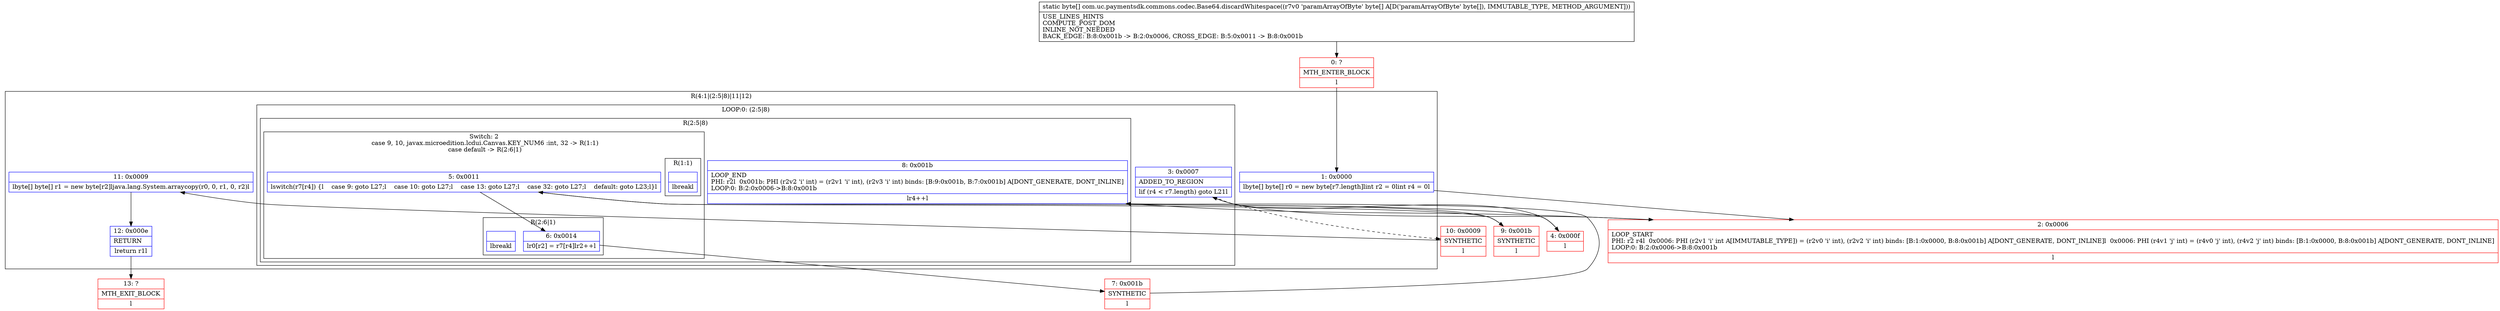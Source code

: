 digraph "CFG forcom.uc.paymentsdk.commons.codec.Base64.discardWhitespace([B)[B" {
subgraph cluster_Region_1166180728 {
label = "R(4:1|(2:5|8)|11|12)";
node [shape=record,color=blue];
Node_1 [shape=record,label="{1\:\ 0x0000|lbyte[] byte[] r0 = new byte[r7.length]lint r2 = 0lint r4 = 0l}"];
subgraph cluster_LoopRegion_903714034 {
label = "LOOP:0: (2:5|8)";
node [shape=record,color=blue];
Node_3 [shape=record,label="{3\:\ 0x0007|ADDED_TO_REGION\l|lif (r4 \< r7.length) goto L21l}"];
subgraph cluster_Region_856208523 {
label = "R(2:5|8)";
node [shape=record,color=blue];
subgraph cluster_SwitchRegion_1657830099 {
label = "Switch: 2
 case 9, 10, javax.microedition.lcdui.Canvas.KEY_NUM6 :int, 32 -> R(1:1)
 case default -> R(2:6|1)";
node [shape=record,color=blue];
Node_5 [shape=record,label="{5\:\ 0x0011|lswitch(r7[r4]) \{l    case 9: goto L27;l    case 10: goto L27;l    case 13: goto L27;l    case 32: goto L27;l    default: goto L23;l\}l}"];
subgraph cluster_Region_1320942578 {
label = "R(1:1)";
node [shape=record,color=blue];
Node_InsnContainer_619641681 [shape=record,label="{|lbreakl}"];
}
subgraph cluster_Region_175873653 {
label = "R(2:6|1)";
node [shape=record,color=blue];
Node_6 [shape=record,label="{6\:\ 0x0014|lr0[r2] = r7[r4]lr2++l}"];
Node_InsnContainer_979546546 [shape=record,label="{|lbreakl}"];
}
}
Node_8 [shape=record,label="{8\:\ 0x001b|LOOP_END\lPHI: r2l  0x001b: PHI (r2v2 'i' int) = (r2v1 'i' int), (r2v3 'i' int) binds: [B:9:0x001b, B:7:0x001b] A[DONT_GENERATE, DONT_INLINE]\lLOOP:0: B:2:0x0006\-\>B:8:0x001b\l|lr4++l}"];
}
}
Node_11 [shape=record,label="{11\:\ 0x0009|lbyte[] byte[] r1 = new byte[r2]ljava.lang.System.arraycopy(r0, 0, r1, 0, r2)l}"];
Node_12 [shape=record,label="{12\:\ 0x000e|RETURN\l|lreturn r1l}"];
}
Node_0 [shape=record,color=red,label="{0\:\ ?|MTH_ENTER_BLOCK\l|l}"];
Node_2 [shape=record,color=red,label="{2\:\ 0x0006|LOOP_START\lPHI: r2 r4l  0x0006: PHI (r2v1 'i' int A[IMMUTABLE_TYPE]) = (r2v0 'i' int), (r2v2 'i' int) binds: [B:1:0x0000, B:8:0x001b] A[DONT_GENERATE, DONT_INLINE]l  0x0006: PHI (r4v1 'j' int) = (r4v0 'j' int), (r4v2 'j' int) binds: [B:1:0x0000, B:8:0x001b] A[DONT_GENERATE, DONT_INLINE]\lLOOP:0: B:2:0x0006\-\>B:8:0x001b\l|l}"];
Node_4 [shape=record,color=red,label="{4\:\ 0x000f|l}"];
Node_7 [shape=record,color=red,label="{7\:\ 0x001b|SYNTHETIC\l|l}"];
Node_9 [shape=record,color=red,label="{9\:\ 0x001b|SYNTHETIC\l|l}"];
Node_10 [shape=record,color=red,label="{10\:\ 0x0009|SYNTHETIC\l|l}"];
Node_13 [shape=record,color=red,label="{13\:\ ?|MTH_EXIT_BLOCK\l|l}"];
MethodNode[shape=record,label="{static byte[] com.uc.paymentsdk.commons.codec.Base64.discardWhitespace((r7v0 'paramArrayOfByte' byte[] A[D('paramArrayOfByte' byte[]), IMMUTABLE_TYPE, METHOD_ARGUMENT]))  | USE_LINES_HINTS\lCOMPUTE_POST_DOM\lINLINE_NOT_NEEDED\lBACK_EDGE: B:8:0x001b \-\> B:2:0x0006, CROSS_EDGE: B:5:0x0011 \-\> B:8:0x001b\l}"];
MethodNode -> Node_0;
Node_1 -> Node_2;
Node_3 -> Node_4;
Node_3 -> Node_10[style=dashed];
Node_5 -> Node_6;
Node_5 -> Node_9;
Node_6 -> Node_7;
Node_8 -> Node_2;
Node_11 -> Node_12;
Node_12 -> Node_13;
Node_0 -> Node_1;
Node_2 -> Node_3;
Node_4 -> Node_5;
Node_7 -> Node_8;
Node_9 -> Node_8;
Node_10 -> Node_11;
}

